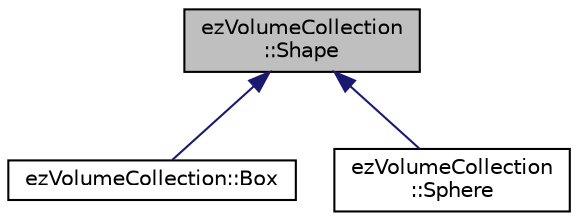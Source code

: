 digraph "ezVolumeCollection::Shape"
{
 // LATEX_PDF_SIZE
  edge [fontname="Helvetica",fontsize="10",labelfontname="Helvetica",labelfontsize="10"];
  node [fontname="Helvetica",fontsize="10",shape=record];
  Node1 [label="ezVolumeCollection\l::Shape",height=0.2,width=0.4,color="black", fillcolor="grey75", style="filled", fontcolor="black",tooltip=" "];
  Node1 -> Node2 [dir="back",color="midnightblue",fontsize="10",style="solid",fontname="Helvetica"];
  Node2 [label="ezVolumeCollection::Box",height=0.2,width=0.4,color="black", fillcolor="white", style="filled",URL="$d1/d38/structez_volume_collection_1_1_box.htm",tooltip=" "];
  Node1 -> Node3 [dir="back",color="midnightblue",fontsize="10",style="solid",fontname="Helvetica"];
  Node3 [label="ezVolumeCollection\l::Sphere",height=0.2,width=0.4,color="black", fillcolor="white", style="filled",URL="$de/d77/structez_volume_collection_1_1_sphere.htm",tooltip=" "];
}
